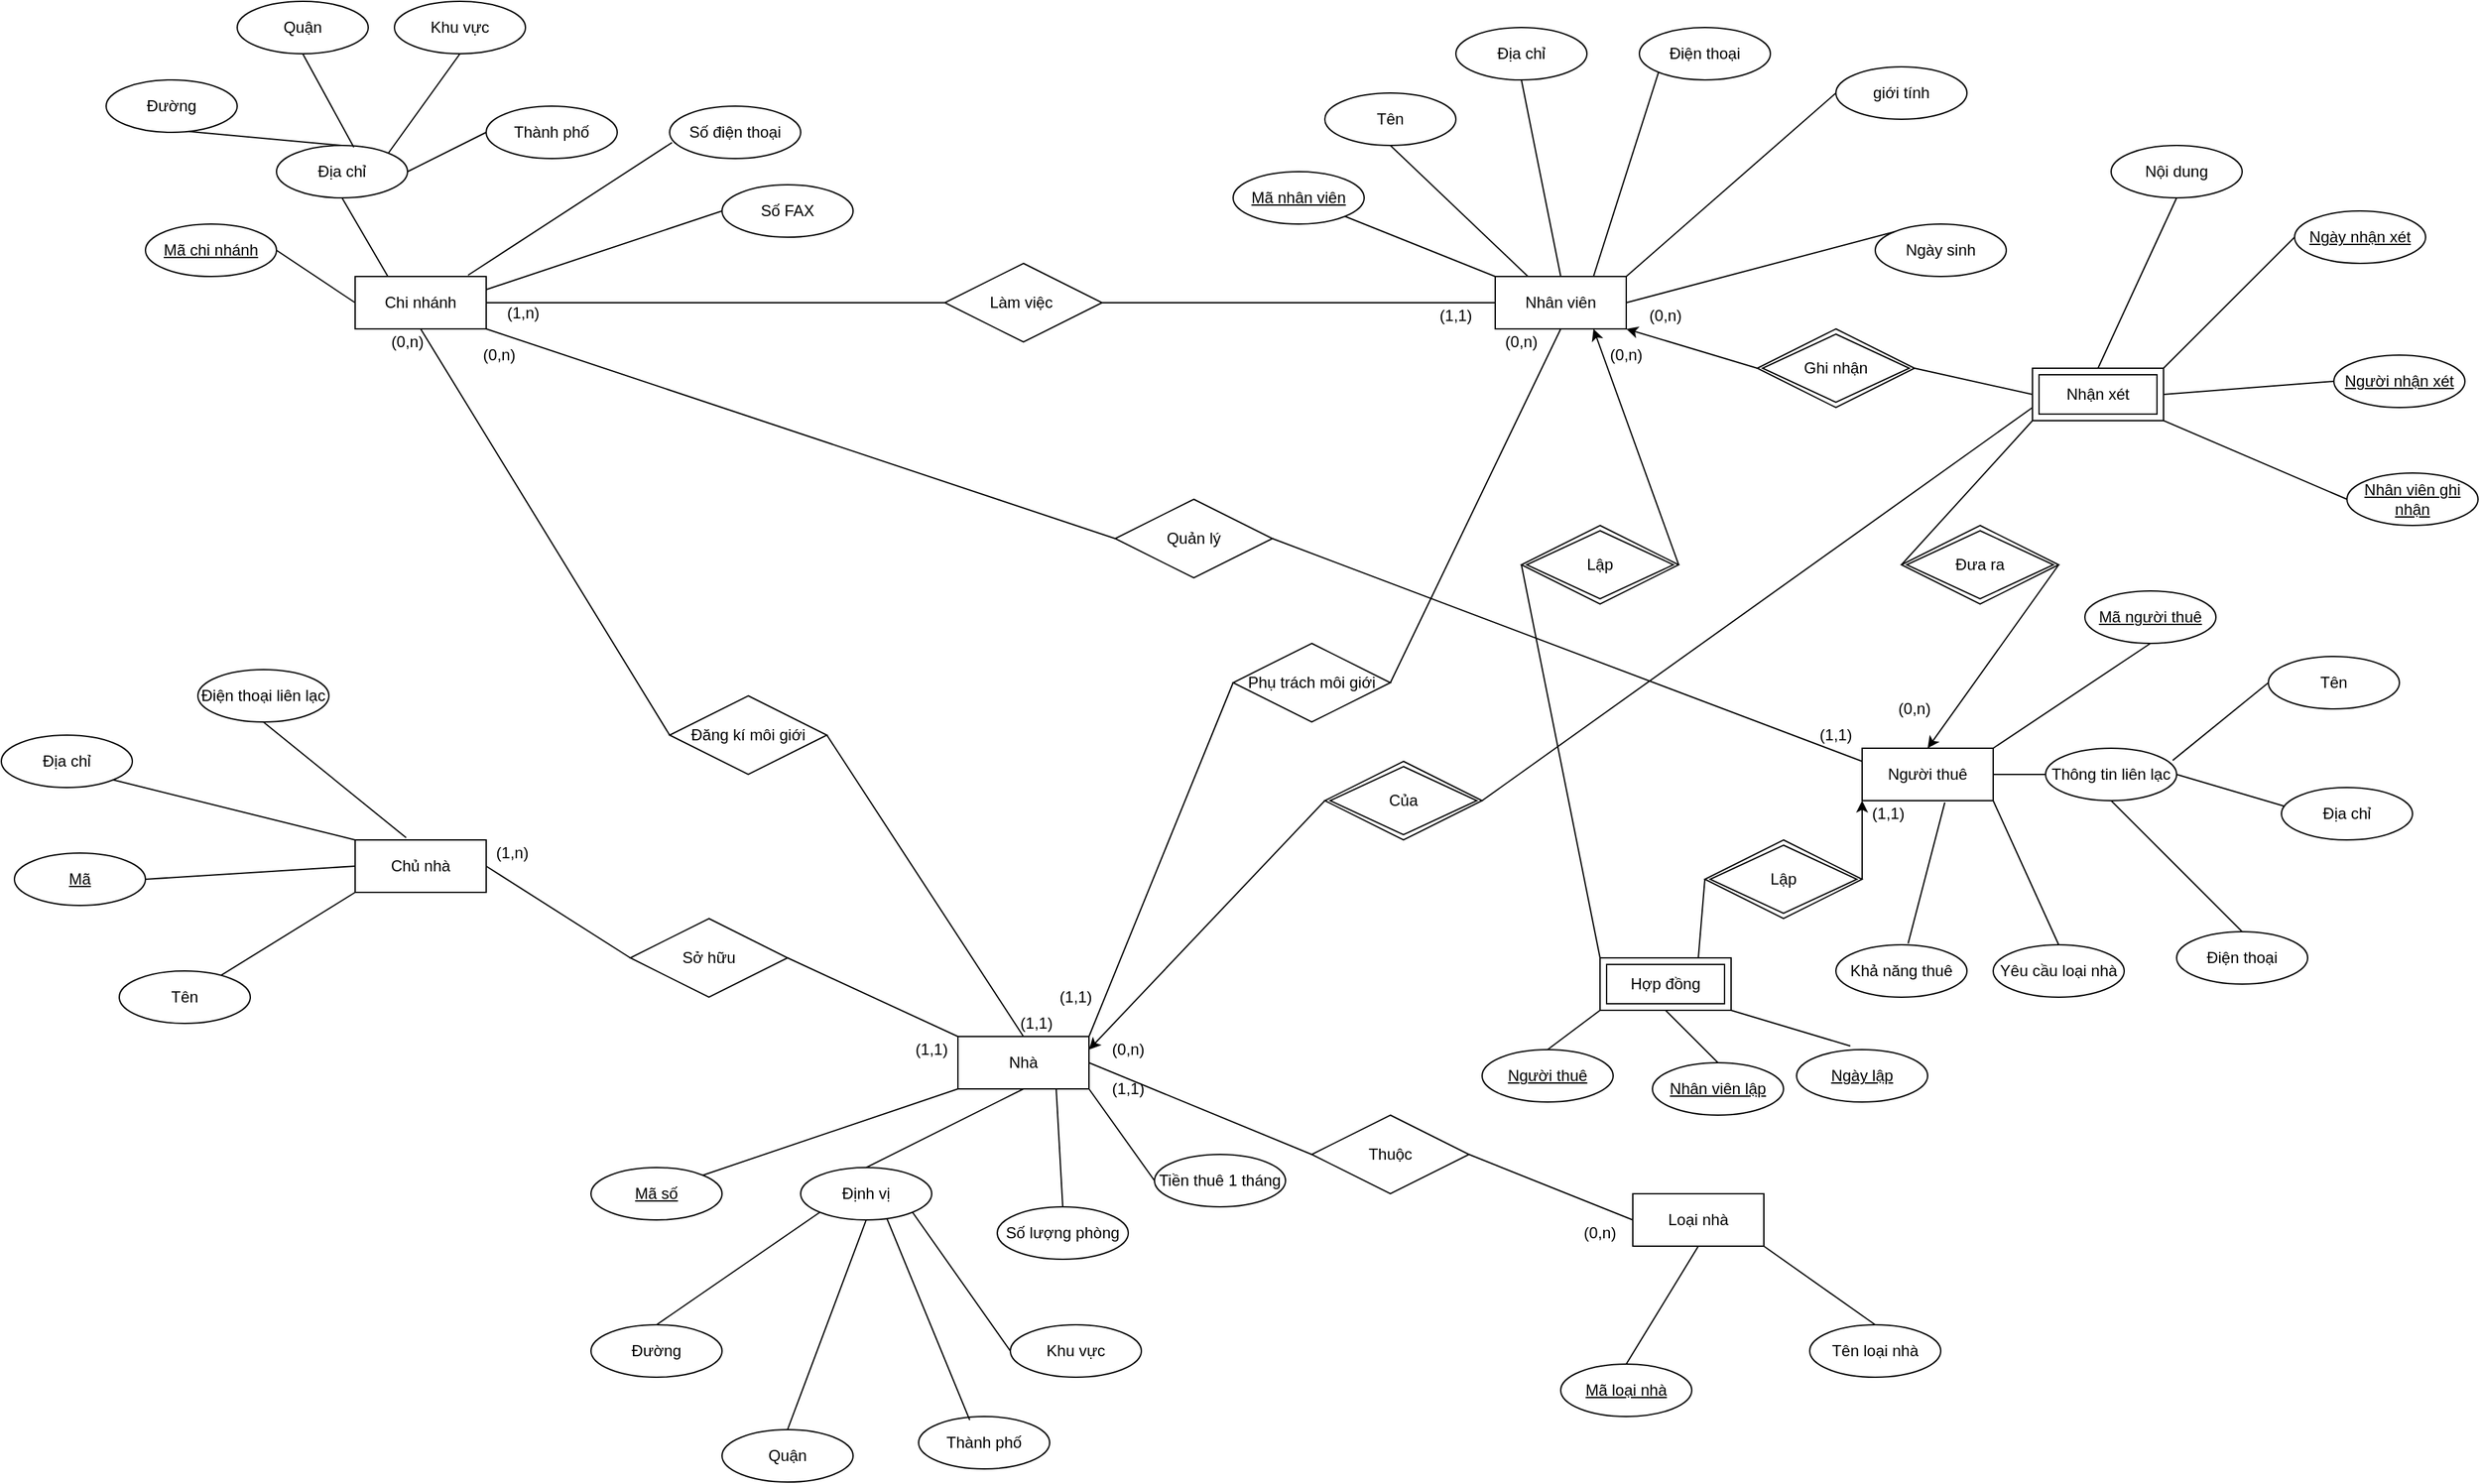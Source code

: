 <mxfile version="14.7.6" type="github">
  <diagram id="R2lEEEUBdFMjLlhIrx00" name="Page-1">
    <mxGraphModel dx="3190" dy="2650" grid="1" gridSize="10" guides="1" tooltips="1" connect="1" arrows="1" fold="1" page="1" pageScale="1" pageWidth="850" pageHeight="1100" math="0" shadow="0" extFonts="Permanent Marker^https://fonts.googleapis.com/css?family=Permanent+Marker">
      <root>
        <mxCell id="0" />
        <mxCell id="1" parent="0" />
        <mxCell id="3silgg_Em8J9k_6z73in-15" value="Chi nhánh" style="whiteSpace=wrap;html=1;align=center;" vertex="1" parent="1">
          <mxGeometry x="200" y="200" width="100" height="40" as="geometry" />
        </mxCell>
        <mxCell id="3silgg_Em8J9k_6z73in-16" value="&lt;u&gt;Mã chi nhánh&lt;/u&gt;" style="ellipse;whiteSpace=wrap;html=1;align=center;" vertex="1" parent="1">
          <mxGeometry x="40" y="160" width="100" height="40" as="geometry" />
        </mxCell>
        <mxCell id="3silgg_Em8J9k_6z73in-17" value="Địa chỉ" style="ellipse;whiteSpace=wrap;html=1;align=center;" vertex="1" parent="1">
          <mxGeometry x="140" y="100" width="100" height="40" as="geometry" />
        </mxCell>
        <mxCell id="3silgg_Em8J9k_6z73in-18" value="" style="endArrow=none;html=1;rounded=0;entryX=0.5;entryY=1;entryDx=0;entryDy=0;exitX=0.25;exitY=0;exitDx=0;exitDy=0;" edge="1" parent="1" source="3silgg_Em8J9k_6z73in-15" target="3silgg_Em8J9k_6z73in-17">
          <mxGeometry relative="1" as="geometry">
            <mxPoint x="340" y="370" as="sourcePoint" />
            <mxPoint x="500" y="370" as="targetPoint" />
          </mxGeometry>
        </mxCell>
        <mxCell id="3silgg_Em8J9k_6z73in-19" value="" style="endArrow=none;html=1;rounded=0;entryX=1;entryY=0.5;entryDx=0;entryDy=0;exitX=0;exitY=0.5;exitDx=0;exitDy=0;" edge="1" parent="1" source="3silgg_Em8J9k_6z73in-15" target="3silgg_Em8J9k_6z73in-16">
          <mxGeometry relative="1" as="geometry">
            <mxPoint x="335" y="250" as="sourcePoint" />
            <mxPoint x="370" y="200" as="targetPoint" />
          </mxGeometry>
        </mxCell>
        <mxCell id="3silgg_Em8J9k_6z73in-20" value="Đường" style="ellipse;whiteSpace=wrap;html=1;align=center;" vertex="1" parent="1">
          <mxGeometry x="10" y="50" width="100" height="40" as="geometry" />
        </mxCell>
        <mxCell id="3silgg_Em8J9k_6z73in-21" value="" style="endArrow=none;html=1;rounded=0;entryX=0.5;entryY=0;entryDx=0;entryDy=0;exitX=0.634;exitY=0.985;exitDx=0;exitDy=0;exitPerimeter=0;" edge="1" parent="1" source="3silgg_Em8J9k_6z73in-20" target="3silgg_Em8J9k_6z73in-17">
          <mxGeometry relative="1" as="geometry">
            <mxPoint x="73" y="79" as="sourcePoint" />
            <mxPoint x="500" y="30" as="targetPoint" />
          </mxGeometry>
        </mxCell>
        <mxCell id="3silgg_Em8J9k_6z73in-22" value="Quận" style="ellipse;whiteSpace=wrap;html=1;align=center;" vertex="1" parent="1">
          <mxGeometry x="110" y="-10" width="100" height="40" as="geometry" />
        </mxCell>
        <mxCell id="3silgg_Em8J9k_6z73in-23" value="" style="endArrow=none;html=1;rounded=0;entryX=0.59;entryY=0.035;entryDx=0;entryDy=0;entryPerimeter=0;exitX=0.5;exitY=1;exitDx=0;exitDy=0;" edge="1" parent="1" source="3silgg_Em8J9k_6z73in-22" target="3silgg_Em8J9k_6z73in-17">
          <mxGeometry relative="1" as="geometry">
            <mxPoint x="340" y="30" as="sourcePoint" />
            <mxPoint x="500" y="30" as="targetPoint" />
          </mxGeometry>
        </mxCell>
        <mxCell id="3silgg_Em8J9k_6z73in-24" value="Khu vực" style="ellipse;whiteSpace=wrap;html=1;align=center;" vertex="1" parent="1">
          <mxGeometry x="230" y="-10" width="100" height="40" as="geometry" />
        </mxCell>
        <mxCell id="3silgg_Em8J9k_6z73in-25" value="" style="endArrow=none;html=1;rounded=0;entryX=1;entryY=0;entryDx=0;entryDy=0;exitX=0.5;exitY=1;exitDx=0;exitDy=0;" edge="1" parent="1" source="3silgg_Em8J9k_6z73in-24" target="3silgg_Em8J9k_6z73in-17">
          <mxGeometry relative="1" as="geometry">
            <mxPoint x="320" y="30" as="sourcePoint" />
            <mxPoint x="309" y="111.4" as="targetPoint" />
          </mxGeometry>
        </mxCell>
        <mxCell id="3silgg_Em8J9k_6z73in-26" value="Thành phố" style="ellipse;whiteSpace=wrap;html=1;align=center;" vertex="1" parent="1">
          <mxGeometry x="300" y="70" width="100" height="40" as="geometry" />
        </mxCell>
        <mxCell id="3silgg_Em8J9k_6z73in-27" value="" style="endArrow=none;html=1;rounded=0;entryX=0;entryY=0.5;entryDx=0;entryDy=0;exitX=1;exitY=0.5;exitDx=0;exitDy=0;" edge="1" parent="1" source="3silgg_Em8J9k_6z73in-17" target="3silgg_Em8J9k_6z73in-26">
          <mxGeometry relative="1" as="geometry">
            <mxPoint x="340" y="30" as="sourcePoint" />
            <mxPoint x="500" y="30" as="targetPoint" />
          </mxGeometry>
        </mxCell>
        <mxCell id="3silgg_Em8J9k_6z73in-28" value="Số điện thoại" style="ellipse;whiteSpace=wrap;html=1;align=center;" vertex="1" parent="1">
          <mxGeometry x="440" y="70" width="100" height="40" as="geometry" />
        </mxCell>
        <mxCell id="3silgg_Em8J9k_6z73in-29" value="" style="endArrow=none;html=1;rounded=0;entryX=0.018;entryY=0.695;entryDx=0;entryDy=0;entryPerimeter=0;exitX=0.862;exitY=-0.025;exitDx=0;exitDy=0;exitPerimeter=0;" edge="1" parent="1" source="3silgg_Em8J9k_6z73in-15" target="3silgg_Em8J9k_6z73in-28">
          <mxGeometry relative="1" as="geometry">
            <mxPoint x="340" y="370" as="sourcePoint" />
            <mxPoint x="500" y="370" as="targetPoint" />
          </mxGeometry>
        </mxCell>
        <mxCell id="3silgg_Em8J9k_6z73in-30" value="Số FAX" style="ellipse;whiteSpace=wrap;html=1;align=center;" vertex="1" parent="1">
          <mxGeometry x="480" y="130" width="100" height="40" as="geometry" />
        </mxCell>
        <mxCell id="3silgg_Em8J9k_6z73in-32" value="" style="endArrow=none;html=1;rounded=0;entryX=1;entryY=0.25;entryDx=0;entryDy=0;exitX=0;exitY=0.5;exitDx=0;exitDy=0;" edge="1" parent="1" source="3silgg_Em8J9k_6z73in-30" target="3silgg_Em8J9k_6z73in-15">
          <mxGeometry relative="1" as="geometry">
            <mxPoint x="340" y="370" as="sourcePoint" />
            <mxPoint x="500" y="370" as="targetPoint" />
          </mxGeometry>
        </mxCell>
        <mxCell id="3silgg_Em8J9k_6z73in-33" value="Nhân viên" style="whiteSpace=wrap;html=1;align=center;" vertex="1" parent="1">
          <mxGeometry x="1070" y="200" width="100" height="40" as="geometry" />
        </mxCell>
        <mxCell id="3silgg_Em8J9k_6z73in-34" value="&lt;u&gt;Mã nhân viên&lt;/u&gt;" style="ellipse;whiteSpace=wrap;html=1;align=center;" vertex="1" parent="1">
          <mxGeometry x="870" y="120" width="100" height="40" as="geometry" />
        </mxCell>
        <mxCell id="3silgg_Em8J9k_6z73in-37" value="" style="endArrow=none;html=1;rounded=0;entryX=0;entryY=0;entryDx=0;entryDy=0;exitX=1;exitY=1;exitDx=0;exitDy=0;" edge="1" parent="1" source="3silgg_Em8J9k_6z73in-34" target="3silgg_Em8J9k_6z73in-33">
          <mxGeometry relative="1" as="geometry">
            <mxPoint x="640" y="280" as="sourcePoint" />
            <mxPoint x="800" y="280" as="targetPoint" />
          </mxGeometry>
        </mxCell>
        <mxCell id="3silgg_Em8J9k_6z73in-38" value="Tên" style="ellipse;whiteSpace=wrap;html=1;align=center;" vertex="1" parent="1">
          <mxGeometry x="940" y="60" width="100" height="40" as="geometry" />
        </mxCell>
        <mxCell id="3silgg_Em8J9k_6z73in-39" value="" style="endArrow=none;html=1;rounded=0;entryX=0.5;entryY=1;entryDx=0;entryDy=0;exitX=0.25;exitY=0;exitDx=0;exitDy=0;" edge="1" parent="1" source="3silgg_Em8J9k_6z73in-33" target="3silgg_Em8J9k_6z73in-38">
          <mxGeometry relative="1" as="geometry">
            <mxPoint x="640" y="280" as="sourcePoint" />
            <mxPoint x="800" y="280" as="targetPoint" />
          </mxGeometry>
        </mxCell>
        <mxCell id="3silgg_Em8J9k_6z73in-41" value="Địa chỉ" style="ellipse;whiteSpace=wrap;html=1;align=center;" vertex="1" parent="1">
          <mxGeometry x="1040" y="10" width="100" height="40" as="geometry" />
        </mxCell>
        <mxCell id="3silgg_Em8J9k_6z73in-42" value="Điện thoại" style="ellipse;whiteSpace=wrap;html=1;align=center;" vertex="1" parent="1">
          <mxGeometry x="1180" y="10" width="100" height="40" as="geometry" />
        </mxCell>
        <mxCell id="3silgg_Em8J9k_6z73in-43" value="giới tính" style="ellipse;whiteSpace=wrap;html=1;align=center;" vertex="1" parent="1">
          <mxGeometry x="1330" y="40" width="100" height="40" as="geometry" />
        </mxCell>
        <mxCell id="3silgg_Em8J9k_6z73in-44" value="Ngày sinh" style="ellipse;whiteSpace=wrap;html=1;align=center;" vertex="1" parent="1">
          <mxGeometry x="1360" y="160" width="100" height="40" as="geometry" />
        </mxCell>
        <mxCell id="3silgg_Em8J9k_6z73in-45" value="" style="endArrow=none;html=1;rounded=0;entryX=0.5;entryY=1;entryDx=0;entryDy=0;exitX=0.5;exitY=0;exitDx=0;exitDy=0;" edge="1" parent="1" source="3silgg_Em8J9k_6z73in-33" target="3silgg_Em8J9k_6z73in-41">
          <mxGeometry relative="1" as="geometry">
            <mxPoint x="680" y="240" as="sourcePoint" />
            <mxPoint x="840" y="240" as="targetPoint" />
          </mxGeometry>
        </mxCell>
        <mxCell id="3silgg_Em8J9k_6z73in-46" value="" style="endArrow=none;html=1;rounded=0;entryX=0;entryY=1;entryDx=0;entryDy=0;exitX=0.75;exitY=0;exitDx=0;exitDy=0;" edge="1" parent="1" source="3silgg_Em8J9k_6z73in-33" target="3silgg_Em8J9k_6z73in-42">
          <mxGeometry relative="1" as="geometry">
            <mxPoint x="680" y="240" as="sourcePoint" />
            <mxPoint x="840" y="240" as="targetPoint" />
          </mxGeometry>
        </mxCell>
        <mxCell id="3silgg_Em8J9k_6z73in-47" value="" style="endArrow=none;html=1;rounded=0;entryX=0;entryY=0.5;entryDx=0;entryDy=0;exitX=1;exitY=0;exitDx=0;exitDy=0;" edge="1" parent="1" source="3silgg_Em8J9k_6z73in-33" target="3silgg_Em8J9k_6z73in-43">
          <mxGeometry relative="1" as="geometry">
            <mxPoint x="680" y="240" as="sourcePoint" />
            <mxPoint x="840" y="240" as="targetPoint" />
          </mxGeometry>
        </mxCell>
        <mxCell id="3silgg_Em8J9k_6z73in-48" value="" style="endArrow=none;html=1;rounded=0;entryX=0;entryY=0;entryDx=0;entryDy=0;exitX=1;exitY=0.5;exitDx=0;exitDy=0;" edge="1" parent="1" source="3silgg_Em8J9k_6z73in-33" target="3silgg_Em8J9k_6z73in-44">
          <mxGeometry relative="1" as="geometry">
            <mxPoint x="1180" y="230" as="sourcePoint" />
            <mxPoint x="840" y="240" as="targetPoint" />
          </mxGeometry>
        </mxCell>
        <mxCell id="3silgg_Em8J9k_6z73in-51" value="Làm việc&amp;nbsp;" style="shape=rhombus;perimeter=rhombusPerimeter;whiteSpace=wrap;html=1;align=center;" vertex="1" parent="1">
          <mxGeometry x="650" y="190" width="120" height="60" as="geometry" />
        </mxCell>
        <mxCell id="3silgg_Em8J9k_6z73in-52" value="" style="endArrow=none;html=1;rounded=0;entryX=0;entryY=0.5;entryDx=0;entryDy=0;exitX=1;exitY=0.5;exitDx=0;exitDy=0;" edge="1" parent="1" source="3silgg_Em8J9k_6z73in-51" target="3silgg_Em8J9k_6z73in-33">
          <mxGeometry relative="1" as="geometry">
            <mxPoint x="570" y="320" as="sourcePoint" />
            <mxPoint x="730" y="320" as="targetPoint" />
          </mxGeometry>
        </mxCell>
        <mxCell id="3silgg_Em8J9k_6z73in-53" value="" style="endArrow=none;html=1;rounded=0;entryX=0;entryY=0.5;entryDx=0;entryDy=0;exitX=1;exitY=0.5;exitDx=0;exitDy=0;" edge="1" parent="1" source="3silgg_Em8J9k_6z73in-15" target="3silgg_Em8J9k_6z73in-51">
          <mxGeometry relative="1" as="geometry">
            <mxPoint x="570" y="320" as="sourcePoint" />
            <mxPoint x="730" y="320" as="targetPoint" />
          </mxGeometry>
        </mxCell>
        <mxCell id="3silgg_Em8J9k_6z73in-57" value="Chủ nhà" style="whiteSpace=wrap;html=1;align=center;" vertex="1" parent="1">
          <mxGeometry x="200" y="630" width="100" height="40" as="geometry" />
        </mxCell>
        <mxCell id="3silgg_Em8J9k_6z73in-58" value="&lt;u&gt;Mã&lt;/u&gt;" style="ellipse;whiteSpace=wrap;html=1;align=center;" vertex="1" parent="1">
          <mxGeometry x="-60" y="640" width="100" height="40" as="geometry" />
        </mxCell>
        <mxCell id="3silgg_Em8J9k_6z73in-59" value="" style="endArrow=none;html=1;rounded=0;entryX=0;entryY=0.5;entryDx=0;entryDy=0;exitX=1;exitY=0.5;exitDx=0;exitDy=0;" edge="1" parent="1" source="3silgg_Em8J9k_6z73in-58" target="3silgg_Em8J9k_6z73in-57">
          <mxGeometry relative="1" as="geometry">
            <mxPoint x="290" y="620" as="sourcePoint" />
            <mxPoint x="450" y="620" as="targetPoint" />
          </mxGeometry>
        </mxCell>
        <mxCell id="3silgg_Em8J9k_6z73in-60" value="Tên" style="ellipse;whiteSpace=wrap;html=1;align=center;" vertex="1" parent="1">
          <mxGeometry x="20" y="730" width="100" height="40" as="geometry" />
        </mxCell>
        <mxCell id="3silgg_Em8J9k_6z73in-61" value="" style="endArrow=none;html=1;rounded=0;entryX=0.777;entryY=0.084;entryDx=0;entryDy=0;entryPerimeter=0;exitX=0;exitY=1;exitDx=0;exitDy=0;" edge="1" parent="1" source="3silgg_Em8J9k_6z73in-57" target="3silgg_Em8J9k_6z73in-60">
          <mxGeometry relative="1" as="geometry">
            <mxPoint x="290" y="620" as="sourcePoint" />
            <mxPoint x="450" y="620" as="targetPoint" />
          </mxGeometry>
        </mxCell>
        <mxCell id="3silgg_Em8J9k_6z73in-62" value="Địa chỉ" style="ellipse;whiteSpace=wrap;html=1;align=center;" vertex="1" parent="1">
          <mxGeometry x="-70" y="550" width="100" height="40" as="geometry" />
        </mxCell>
        <mxCell id="3silgg_Em8J9k_6z73in-63" value="" style="endArrow=none;html=1;rounded=0;entryX=1;entryY=1;entryDx=0;entryDy=0;exitX=0;exitY=0;exitDx=0;exitDy=0;" edge="1" parent="1" source="3silgg_Em8J9k_6z73in-57" target="3silgg_Em8J9k_6z73in-62">
          <mxGeometry relative="1" as="geometry">
            <mxPoint x="290" y="620" as="sourcePoint" />
            <mxPoint x="450" y="620" as="targetPoint" />
          </mxGeometry>
        </mxCell>
        <mxCell id="3silgg_Em8J9k_6z73in-64" value="Điện thoại liên lạc" style="ellipse;whiteSpace=wrap;html=1;align=center;" vertex="1" parent="1">
          <mxGeometry x="80" y="500" width="100" height="40" as="geometry" />
        </mxCell>
        <mxCell id="3silgg_Em8J9k_6z73in-65" value="" style="endArrow=none;html=1;rounded=0;entryX=0.5;entryY=1;entryDx=0;entryDy=0;exitX=0.389;exitY=-0.043;exitDx=0;exitDy=0;exitPerimeter=0;" edge="1" parent="1" source="3silgg_Em8J9k_6z73in-57" target="3silgg_Em8J9k_6z73in-64">
          <mxGeometry relative="1" as="geometry">
            <mxPoint x="290" y="620" as="sourcePoint" />
            <mxPoint x="450" y="620" as="targetPoint" />
          </mxGeometry>
        </mxCell>
        <mxCell id="3silgg_Em8J9k_6z73in-66" value="Nhà" style="whiteSpace=wrap;html=1;align=center;" vertex="1" parent="1">
          <mxGeometry x="660" y="780" width="100" height="40" as="geometry" />
        </mxCell>
        <mxCell id="3silgg_Em8J9k_6z73in-67" value="&lt;u&gt;Mã số&lt;/u&gt;" style="ellipse;whiteSpace=wrap;html=1;align=center;" vertex="1" parent="1">
          <mxGeometry x="380" y="880" width="100" height="40" as="geometry" />
        </mxCell>
        <mxCell id="3silgg_Em8J9k_6z73in-68" value="" style="endArrow=none;html=1;rounded=0;entryX=0;entryY=1;entryDx=0;entryDy=0;exitX=1;exitY=0;exitDx=0;exitDy=0;" edge="1" parent="1" source="3silgg_Em8J9k_6z73in-67" target="3silgg_Em8J9k_6z73in-66">
          <mxGeometry relative="1" as="geometry">
            <mxPoint x="380" y="590" as="sourcePoint" />
            <mxPoint x="540" y="590" as="targetPoint" />
          </mxGeometry>
        </mxCell>
        <mxCell id="3silgg_Em8J9k_6z73in-69" value="Định vị" style="ellipse;whiteSpace=wrap;html=1;align=center;" vertex="1" parent="1">
          <mxGeometry x="540" y="880" width="100" height="40" as="geometry" />
        </mxCell>
        <mxCell id="3silgg_Em8J9k_6z73in-70" value="" style="endArrow=none;html=1;rounded=0;entryX=0.5;entryY=1;entryDx=0;entryDy=0;exitX=0.5;exitY=0;exitDx=0;exitDy=0;" edge="1" parent="1" source="3silgg_Em8J9k_6z73in-69" target="3silgg_Em8J9k_6z73in-66">
          <mxGeometry relative="1" as="geometry">
            <mxPoint x="380" y="590" as="sourcePoint" />
            <mxPoint x="540" y="590" as="targetPoint" />
          </mxGeometry>
        </mxCell>
        <mxCell id="3silgg_Em8J9k_6z73in-71" value="Đường" style="ellipse;whiteSpace=wrap;html=1;align=center;" vertex="1" parent="1">
          <mxGeometry x="380" y="1000" width="100" height="40" as="geometry" />
        </mxCell>
        <mxCell id="3silgg_Em8J9k_6z73in-72" value="" style="endArrow=none;html=1;rounded=0;entryX=0;entryY=1;entryDx=0;entryDy=0;exitX=0.5;exitY=0;exitDx=0;exitDy=0;" edge="1" parent="1" source="3silgg_Em8J9k_6z73in-71" target="3silgg_Em8J9k_6z73in-69">
          <mxGeometry relative="1" as="geometry">
            <mxPoint x="380" y="1150" as="sourcePoint" />
            <mxPoint x="540" y="1150" as="targetPoint" />
          </mxGeometry>
        </mxCell>
        <mxCell id="3silgg_Em8J9k_6z73in-74" value="Quận" style="ellipse;whiteSpace=wrap;html=1;align=center;" vertex="1" parent="1">
          <mxGeometry x="480" y="1080" width="100" height="40" as="geometry" />
        </mxCell>
        <mxCell id="3silgg_Em8J9k_6z73in-75" value="" style="endArrow=none;html=1;rounded=0;entryX=0.5;entryY=1;entryDx=0;entryDy=0;exitX=0.5;exitY=0;exitDx=0;exitDy=0;" edge="1" parent="1" source="3silgg_Em8J9k_6z73in-74" target="3silgg_Em8J9k_6z73in-69">
          <mxGeometry relative="1" as="geometry">
            <mxPoint x="380" y="1150" as="sourcePoint" />
            <mxPoint x="610" y="960" as="targetPoint" />
          </mxGeometry>
        </mxCell>
        <mxCell id="3silgg_Em8J9k_6z73in-76" value="Thành phố" style="ellipse;whiteSpace=wrap;html=1;align=center;" vertex="1" parent="1">
          <mxGeometry x="630" y="1070" width="100" height="40" as="geometry" />
        </mxCell>
        <mxCell id="3silgg_Em8J9k_6z73in-77" value="" style="endArrow=none;html=1;rounded=0;exitX=0.39;exitY=0.067;exitDx=0;exitDy=0;exitPerimeter=0;entryX=0.657;entryY=0.967;entryDx=0;entryDy=0;entryPerimeter=0;" edge="1" parent="1" source="3silgg_Em8J9k_6z73in-76" target="3silgg_Em8J9k_6z73in-69">
          <mxGeometry relative="1" as="geometry">
            <mxPoint x="380" y="1150" as="sourcePoint" />
            <mxPoint x="620" y="930" as="targetPoint" />
          </mxGeometry>
        </mxCell>
        <mxCell id="3silgg_Em8J9k_6z73in-78" value="Khu vực" style="ellipse;whiteSpace=wrap;html=1;align=center;" vertex="1" parent="1">
          <mxGeometry x="700" y="1000" width="100" height="40" as="geometry" />
        </mxCell>
        <mxCell id="3silgg_Em8J9k_6z73in-79" value="" style="endArrow=none;html=1;rounded=0;entryX=1;entryY=1;entryDx=0;entryDy=0;exitX=0;exitY=0.5;exitDx=0;exitDy=0;" edge="1" parent="1" source="3silgg_Em8J9k_6z73in-78" target="3silgg_Em8J9k_6z73in-69">
          <mxGeometry relative="1" as="geometry">
            <mxPoint x="380" y="1150" as="sourcePoint" />
            <mxPoint x="540" y="1150" as="targetPoint" />
          </mxGeometry>
        </mxCell>
        <mxCell id="3silgg_Em8J9k_6z73in-81" value="Số lượng phòng" style="ellipse;whiteSpace=wrap;html=1;align=center;" vertex="1" parent="1">
          <mxGeometry x="690" y="910" width="100" height="40" as="geometry" />
        </mxCell>
        <mxCell id="3silgg_Em8J9k_6z73in-82" value="" style="endArrow=none;html=1;rounded=0;entryX=0.5;entryY=0;entryDx=0;entryDy=0;exitX=0.75;exitY=1;exitDx=0;exitDy=0;" edge="1" parent="1" source="3silgg_Em8J9k_6z73in-66" target="3silgg_Em8J9k_6z73in-81">
          <mxGeometry relative="1" as="geometry">
            <mxPoint x="600" y="590" as="sourcePoint" />
            <mxPoint x="760" y="590" as="targetPoint" />
          </mxGeometry>
        </mxCell>
        <mxCell id="3silgg_Em8J9k_6z73in-84" value="Tiền thuê 1 tháng" style="ellipse;whiteSpace=wrap;html=1;align=center;" vertex="1" parent="1">
          <mxGeometry x="810" y="870" width="100" height="40" as="geometry" />
        </mxCell>
        <mxCell id="3silgg_Em8J9k_6z73in-85" value="" style="endArrow=none;html=1;rounded=0;entryX=0;entryY=0.5;entryDx=0;entryDy=0;exitX=1;exitY=1;exitDx=0;exitDy=0;" edge="1" parent="1" source="3silgg_Em8J9k_6z73in-66" target="3silgg_Em8J9k_6z73in-84">
          <mxGeometry relative="1" as="geometry">
            <mxPoint x="600" y="590" as="sourcePoint" />
            <mxPoint x="760" y="590" as="targetPoint" />
          </mxGeometry>
        </mxCell>
        <mxCell id="3silgg_Em8J9k_6z73in-86" value="Sở hữu" style="shape=rhombus;perimeter=rhombusPerimeter;whiteSpace=wrap;html=1;align=center;" vertex="1" parent="1">
          <mxGeometry x="410" y="690" width="120" height="60" as="geometry" />
        </mxCell>
        <mxCell id="3silgg_Em8J9k_6z73in-87" value="" style="endArrow=none;html=1;rounded=0;exitX=1;exitY=0.5;exitDx=0;exitDy=0;entryX=0;entryY=0.5;entryDx=0;entryDy=0;" edge="1" parent="1" source="3silgg_Em8J9k_6z73in-57" target="3silgg_Em8J9k_6z73in-86">
          <mxGeometry relative="1" as="geometry">
            <mxPoint x="600" y="590" as="sourcePoint" />
            <mxPoint x="760" y="590" as="targetPoint" />
          </mxGeometry>
        </mxCell>
        <mxCell id="3silgg_Em8J9k_6z73in-88" value="" style="endArrow=none;html=1;rounded=0;exitX=1;exitY=0.5;exitDx=0;exitDy=0;entryX=0;entryY=0;entryDx=0;entryDy=0;" edge="1" parent="1" source="3silgg_Em8J9k_6z73in-86" target="3silgg_Em8J9k_6z73in-66">
          <mxGeometry relative="1" as="geometry">
            <mxPoint x="600" y="590" as="sourcePoint" />
            <mxPoint x="760" y="590" as="targetPoint" />
          </mxGeometry>
        </mxCell>
        <mxCell id="3silgg_Em8J9k_6z73in-89" value="Phụ trách môi giới" style="shape=rhombus;perimeter=rhombusPerimeter;whiteSpace=wrap;html=1;align=center;" vertex="1" parent="1">
          <mxGeometry x="870" y="480" width="120" height="60" as="geometry" />
        </mxCell>
        <mxCell id="3silgg_Em8J9k_6z73in-90" value="" style="endArrow=none;html=1;rounded=0;entryX=0.5;entryY=1;entryDx=0;entryDy=0;exitX=1;exitY=0.5;exitDx=0;exitDy=0;" edge="1" parent="1" source="3silgg_Em8J9k_6z73in-89" target="3silgg_Em8J9k_6z73in-33">
          <mxGeometry relative="1" as="geometry">
            <mxPoint x="600" y="590" as="sourcePoint" />
            <mxPoint x="760" y="590" as="targetPoint" />
          </mxGeometry>
        </mxCell>
        <mxCell id="3silgg_Em8J9k_6z73in-91" value="" style="endArrow=none;html=1;rounded=0;entryX=0;entryY=0.5;entryDx=0;entryDy=0;exitX=1;exitY=0;exitDx=0;exitDy=0;" edge="1" parent="1" source="3silgg_Em8J9k_6z73in-66" target="3silgg_Em8J9k_6z73in-89">
          <mxGeometry relative="1" as="geometry">
            <mxPoint x="600" y="590" as="sourcePoint" />
            <mxPoint x="760" y="590" as="targetPoint" />
          </mxGeometry>
        </mxCell>
        <mxCell id="3silgg_Em8J9k_6z73in-92" value="Đăng kí môi giới" style="shape=rhombus;perimeter=rhombusPerimeter;whiteSpace=wrap;html=1;align=center;" vertex="1" parent="1">
          <mxGeometry x="440" y="520" width="120" height="60" as="geometry" />
        </mxCell>
        <mxCell id="3silgg_Em8J9k_6z73in-93" value="" style="endArrow=none;html=1;rounded=0;exitX=1;exitY=0.5;exitDx=0;exitDy=0;entryX=0.5;entryY=0;entryDx=0;entryDy=0;" edge="1" parent="1" source="3silgg_Em8J9k_6z73in-92" target="3silgg_Em8J9k_6z73in-66">
          <mxGeometry relative="1" as="geometry">
            <mxPoint x="600" y="590" as="sourcePoint" />
            <mxPoint x="760" y="590" as="targetPoint" />
          </mxGeometry>
        </mxCell>
        <mxCell id="3silgg_Em8J9k_6z73in-94" value="" style="endArrow=none;html=1;rounded=0;exitX=0.5;exitY=1;exitDx=0;exitDy=0;entryX=0;entryY=0.5;entryDx=0;entryDy=0;" edge="1" parent="1" source="3silgg_Em8J9k_6z73in-15" target="3silgg_Em8J9k_6z73in-92">
          <mxGeometry relative="1" as="geometry">
            <mxPoint x="600" y="590" as="sourcePoint" />
            <mxPoint x="760" y="590" as="targetPoint" />
          </mxGeometry>
        </mxCell>
        <mxCell id="3silgg_Em8J9k_6z73in-95" value="Loại nhà" style="whiteSpace=wrap;html=1;align=center;" vertex="1" parent="1">
          <mxGeometry x="1175" y="900" width="100" height="40" as="geometry" />
        </mxCell>
        <mxCell id="3silgg_Em8J9k_6z73in-96" value="&lt;u&gt;Mã loại nhà&lt;/u&gt;" style="ellipse;whiteSpace=wrap;html=1;align=center;" vertex="1" parent="1">
          <mxGeometry x="1120" y="1030" width="100" height="40" as="geometry" />
        </mxCell>
        <mxCell id="3silgg_Em8J9k_6z73in-97" value="" style="endArrow=none;html=1;rounded=0;entryX=0.5;entryY=1;entryDx=0;entryDy=0;exitX=0.5;exitY=0;exitDx=0;exitDy=0;" edge="1" parent="1" source="3silgg_Em8J9k_6z73in-96" target="3silgg_Em8J9k_6z73in-95">
          <mxGeometry relative="1" as="geometry">
            <mxPoint x="600" y="590" as="sourcePoint" />
            <mxPoint x="760" y="590" as="targetPoint" />
          </mxGeometry>
        </mxCell>
        <mxCell id="3silgg_Em8J9k_6z73in-98" value="Tên loại nhà" style="ellipse;whiteSpace=wrap;html=1;align=center;" vertex="1" parent="1">
          <mxGeometry x="1310" y="1000" width="100" height="40" as="geometry" />
        </mxCell>
        <mxCell id="3silgg_Em8J9k_6z73in-99" value="" style="endArrow=none;html=1;rounded=0;entryX=1;entryY=1;entryDx=0;entryDy=0;exitX=0.5;exitY=0;exitDx=0;exitDy=0;" edge="1" parent="1" source="3silgg_Em8J9k_6z73in-98" target="3silgg_Em8J9k_6z73in-95">
          <mxGeometry relative="1" as="geometry">
            <mxPoint x="600" y="590" as="sourcePoint" />
            <mxPoint x="760" y="590" as="targetPoint" />
          </mxGeometry>
        </mxCell>
        <mxCell id="3silgg_Em8J9k_6z73in-101" value="Thuộc" style="shape=rhombus;perimeter=rhombusPerimeter;whiteSpace=wrap;html=1;align=center;" vertex="1" parent="1">
          <mxGeometry x="930" y="840" width="120" height="60" as="geometry" />
        </mxCell>
        <mxCell id="3silgg_Em8J9k_6z73in-102" value="" style="endArrow=none;html=1;rounded=0;entryX=0;entryY=0.5;entryDx=0;entryDy=0;exitX=1;exitY=0.5;exitDx=0;exitDy=0;" edge="1" parent="1" source="3silgg_Em8J9k_6z73in-66" target="3silgg_Em8J9k_6z73in-101">
          <mxGeometry relative="1" as="geometry">
            <mxPoint x="600" y="590" as="sourcePoint" />
            <mxPoint x="760" y="590" as="targetPoint" />
          </mxGeometry>
        </mxCell>
        <mxCell id="3silgg_Em8J9k_6z73in-103" value="" style="endArrow=none;html=1;rounded=0;entryX=0;entryY=0.5;entryDx=0;entryDy=0;exitX=1;exitY=0.5;exitDx=0;exitDy=0;" edge="1" parent="1" source="3silgg_Em8J9k_6z73in-101" target="3silgg_Em8J9k_6z73in-95">
          <mxGeometry relative="1" as="geometry">
            <mxPoint x="600" y="590" as="sourcePoint" />
            <mxPoint x="760" y="590" as="targetPoint" />
          </mxGeometry>
        </mxCell>
        <mxCell id="3silgg_Em8J9k_6z73in-106" value="Mã người thuê" style="ellipse;whiteSpace=wrap;html=1;align=center;fontStyle=4;" vertex="1" parent="1">
          <mxGeometry x="1520" y="440" width="100" height="40" as="geometry" />
        </mxCell>
        <mxCell id="3silgg_Em8J9k_6z73in-108" value="Thông tin liên lạc" style="ellipse;whiteSpace=wrap;html=1;align=center;" vertex="1" parent="1">
          <mxGeometry x="1490" y="560" width="100" height="40" as="geometry" />
        </mxCell>
        <mxCell id="3silgg_Em8J9k_6z73in-109" value="Tên" style="ellipse;whiteSpace=wrap;html=1;align=center;" vertex="1" parent="1">
          <mxGeometry x="1660" y="490" width="100" height="40" as="geometry" />
        </mxCell>
        <mxCell id="3silgg_Em8J9k_6z73in-110" value="" style="endArrow=none;html=1;rounded=0;entryX=0;entryY=0.5;entryDx=0;entryDy=0;exitX=0.97;exitY=0.233;exitDx=0;exitDy=0;exitPerimeter=0;" edge="1" parent="1" source="3silgg_Em8J9k_6z73in-108" target="3silgg_Em8J9k_6z73in-109">
          <mxGeometry relative="1" as="geometry">
            <mxPoint x="1150" y="590" as="sourcePoint" />
            <mxPoint x="1310" y="590" as="targetPoint" />
          </mxGeometry>
        </mxCell>
        <mxCell id="3silgg_Em8J9k_6z73in-111" value="Địa chỉ" style="ellipse;whiteSpace=wrap;html=1;align=center;" vertex="1" parent="1">
          <mxGeometry x="1670" y="590" width="100" height="40" as="geometry" />
        </mxCell>
        <mxCell id="3silgg_Em8J9k_6z73in-112" value="" style="endArrow=none;html=1;rounded=0;entryX=0.018;entryY=0.354;entryDx=0;entryDy=0;entryPerimeter=0;exitX=1;exitY=0.5;exitDx=0;exitDy=0;" edge="1" parent="1" source="3silgg_Em8J9k_6z73in-108" target="3silgg_Em8J9k_6z73in-111">
          <mxGeometry relative="1" as="geometry">
            <mxPoint x="1300" y="580" as="sourcePoint" />
            <mxPoint x="1460" y="580" as="targetPoint" />
          </mxGeometry>
        </mxCell>
        <mxCell id="3silgg_Em8J9k_6z73in-113" value="Điện thoại" style="ellipse;whiteSpace=wrap;html=1;align=center;" vertex="1" parent="1">
          <mxGeometry x="1590" y="700" width="100" height="40" as="geometry" />
        </mxCell>
        <mxCell id="3silgg_Em8J9k_6z73in-114" value="" style="endArrow=none;html=1;rounded=0;entryX=0.5;entryY=0;entryDx=0;entryDy=0;exitX=0.5;exitY=1;exitDx=0;exitDy=0;" edge="1" parent="1" source="3silgg_Em8J9k_6z73in-108" target="3silgg_Em8J9k_6z73in-113">
          <mxGeometry relative="1" as="geometry">
            <mxPoint x="1300" y="580" as="sourcePoint" />
            <mxPoint x="1460" y="580" as="targetPoint" />
          </mxGeometry>
        </mxCell>
        <mxCell id="3silgg_Em8J9k_6z73in-115" value="Người thuê" style="whiteSpace=wrap;html=1;align=center;" vertex="1" parent="1">
          <mxGeometry x="1350" y="560" width="100" height="40" as="geometry" />
        </mxCell>
        <mxCell id="3silgg_Em8J9k_6z73in-116" value="" style="endArrow=none;html=1;rounded=0;entryX=0.5;entryY=1;entryDx=0;entryDy=0;exitX=1;exitY=0;exitDx=0;exitDy=0;" edge="1" parent="1" source="3silgg_Em8J9k_6z73in-115" target="3silgg_Em8J9k_6z73in-106">
          <mxGeometry relative="1" as="geometry">
            <mxPoint x="1300" y="580" as="sourcePoint" />
            <mxPoint x="1460" y="580" as="targetPoint" />
          </mxGeometry>
        </mxCell>
        <mxCell id="3silgg_Em8J9k_6z73in-117" value="" style="endArrow=none;html=1;rounded=0;entryX=0;entryY=0.5;entryDx=0;entryDy=0;exitX=1;exitY=0.5;exitDx=0;exitDy=0;" edge="1" parent="1" source="3silgg_Em8J9k_6z73in-115" target="3silgg_Em8J9k_6z73in-108">
          <mxGeometry relative="1" as="geometry">
            <mxPoint x="1450" y="580" as="sourcePoint" />
            <mxPoint x="1460" y="580" as="targetPoint" />
          </mxGeometry>
        </mxCell>
        <mxCell id="3silgg_Em8J9k_6z73in-118" value="Yêu cầu loại nhà" style="ellipse;whiteSpace=wrap;html=1;align=center;" vertex="1" parent="1">
          <mxGeometry x="1450" y="710" width="100" height="40" as="geometry" />
        </mxCell>
        <mxCell id="3silgg_Em8J9k_6z73in-119" value="" style="endArrow=none;html=1;rounded=0;entryX=0.5;entryY=0;entryDx=0;entryDy=0;exitX=1;exitY=1;exitDx=0;exitDy=0;" edge="1" parent="1" source="3silgg_Em8J9k_6z73in-115" target="3silgg_Em8J9k_6z73in-118">
          <mxGeometry relative="1" as="geometry">
            <mxPoint x="1300" y="580" as="sourcePoint" />
            <mxPoint x="1460" y="580" as="targetPoint" />
          </mxGeometry>
        </mxCell>
        <mxCell id="3silgg_Em8J9k_6z73in-120" value="Khả năng thuê" style="ellipse;whiteSpace=wrap;html=1;align=center;" vertex="1" parent="1">
          <mxGeometry x="1330" y="710" width="100" height="40" as="geometry" />
        </mxCell>
        <mxCell id="3silgg_Em8J9k_6z73in-121" value="" style="endArrow=none;html=1;rounded=0;entryX=0.631;entryY=1.034;entryDx=0;entryDy=0;entryPerimeter=0;exitX=0.551;exitY=-0.024;exitDx=0;exitDy=0;exitPerimeter=0;" edge="1" parent="1" source="3silgg_Em8J9k_6z73in-120" target="3silgg_Em8J9k_6z73in-115">
          <mxGeometry relative="1" as="geometry">
            <mxPoint x="1260" y="650" as="sourcePoint" />
            <mxPoint x="1420" y="650" as="targetPoint" />
          </mxGeometry>
        </mxCell>
        <mxCell id="3silgg_Em8J9k_6z73in-123" value="Quản lý" style="shape=rhombus;perimeter=rhombusPerimeter;whiteSpace=wrap;html=1;align=center;" vertex="1" parent="1">
          <mxGeometry x="780" y="370" width="120" height="60" as="geometry" />
        </mxCell>
        <mxCell id="3silgg_Em8J9k_6z73in-124" value="" style="endArrow=none;html=1;rounded=0;entryX=1;entryY=1;entryDx=0;entryDy=0;exitX=0;exitY=0.5;exitDx=0;exitDy=0;" edge="1" parent="1" source="3silgg_Em8J9k_6z73in-123" target="3silgg_Em8J9k_6z73in-15">
          <mxGeometry relative="1" as="geometry">
            <mxPoint x="690" y="590" as="sourcePoint" />
            <mxPoint x="850" y="590" as="targetPoint" />
          </mxGeometry>
        </mxCell>
        <mxCell id="3silgg_Em8J9k_6z73in-125" value="" style="endArrow=none;html=1;rounded=0;entryX=0;entryY=0.25;entryDx=0;entryDy=0;exitX=1;exitY=0.5;exitDx=0;exitDy=0;" edge="1" parent="1" source="3silgg_Em8J9k_6z73in-123" target="3silgg_Em8J9k_6z73in-115">
          <mxGeometry relative="1" as="geometry">
            <mxPoint x="690" y="590" as="sourcePoint" />
            <mxPoint x="850" y="590" as="targetPoint" />
          </mxGeometry>
        </mxCell>
        <mxCell id="3silgg_Em8J9k_6z73in-128" value="&lt;u&gt;Ngày nhận xét&lt;/u&gt;" style="ellipse;whiteSpace=wrap;html=1;align=center;" vertex="1" parent="1">
          <mxGeometry x="1680" y="150" width="100" height="40" as="geometry" />
        </mxCell>
        <mxCell id="3silgg_Em8J9k_6z73in-129" value="Nội dung" style="ellipse;whiteSpace=wrap;html=1;align=center;" vertex="1" parent="1">
          <mxGeometry x="1540" y="100" width="100" height="40" as="geometry" />
        </mxCell>
        <mxCell id="3silgg_Em8J9k_6z73in-130" value="&lt;u&gt;Người nhận xét&lt;/u&gt;" style="ellipse;whiteSpace=wrap;html=1;align=center;" vertex="1" parent="1">
          <mxGeometry x="1710" y="260" width="100" height="40" as="geometry" />
        </mxCell>
        <mxCell id="3silgg_Em8J9k_6z73in-131" value="Nhân viên ghi nhận" style="ellipse;whiteSpace=wrap;html=1;align=center;fontStyle=4;" vertex="1" parent="1">
          <mxGeometry x="1720" y="350" width="100" height="40" as="geometry" />
        </mxCell>
        <mxCell id="3silgg_Em8J9k_6z73in-132" value="" style="endArrow=none;html=1;rounded=0;entryX=0.5;entryY=1;entryDx=0;entryDy=0;exitX=0.5;exitY=0;exitDx=0;exitDy=0;" edge="1" parent="1" source="3silgg_Em8J9k_6z73in-145" target="3silgg_Em8J9k_6z73in-129">
          <mxGeometry relative="1" as="geometry">
            <mxPoint x="1530" y="270" as="sourcePoint" />
            <mxPoint x="1340" y="540" as="targetPoint" />
          </mxGeometry>
        </mxCell>
        <mxCell id="3silgg_Em8J9k_6z73in-133" value="" style="endArrow=none;html=1;rounded=0;entryX=0;entryY=0.5;entryDx=0;entryDy=0;exitX=1;exitY=0;exitDx=0;exitDy=0;exitPerimeter=0;" edge="1" parent="1" source="3silgg_Em8J9k_6z73in-145" target="3silgg_Em8J9k_6z73in-128">
          <mxGeometry relative="1" as="geometry">
            <mxPoint x="1580" y="270" as="sourcePoint" />
            <mxPoint x="1340" y="540" as="targetPoint" />
          </mxGeometry>
        </mxCell>
        <mxCell id="3silgg_Em8J9k_6z73in-134" value="" style="endArrow=none;html=1;rounded=0;entryX=0;entryY=0.5;entryDx=0;entryDy=0;exitX=1;exitY=0.5;exitDx=0;exitDy=0;" edge="1" parent="1" source="3silgg_Em8J9k_6z73in-145" target="3silgg_Em8J9k_6z73in-130">
          <mxGeometry relative="1" as="geometry">
            <mxPoint x="1580" y="290" as="sourcePoint" />
            <mxPoint x="1340" y="540" as="targetPoint" />
          </mxGeometry>
        </mxCell>
        <mxCell id="3silgg_Em8J9k_6z73in-135" value="" style="endArrow=none;html=1;rounded=0;entryX=0;entryY=0.5;entryDx=0;entryDy=0;exitX=1;exitY=1;exitDx=0;exitDy=0;" edge="1" parent="1" source="3silgg_Em8J9k_6z73in-145" target="3silgg_Em8J9k_6z73in-131">
          <mxGeometry relative="1" as="geometry">
            <mxPoint x="1580" y="310" as="sourcePoint" />
            <mxPoint x="1340" y="540" as="targetPoint" />
          </mxGeometry>
        </mxCell>
        <mxCell id="3silgg_Em8J9k_6z73in-138" value="" style="endArrow=none;html=1;rounded=0;entryX=0;entryY=0.5;entryDx=0;entryDy=0;exitX=1;exitY=0.5;exitDx=0;exitDy=0;" edge="1" parent="1" source="3silgg_Em8J9k_6z73in-147" target="3silgg_Em8J9k_6z73in-145">
          <mxGeometry relative="1" as="geometry">
            <mxPoint x="1390" y="260.0" as="sourcePoint" />
            <mxPoint x="1480" y="290" as="targetPoint" />
          </mxGeometry>
        </mxCell>
        <mxCell id="3silgg_Em8J9k_6z73in-140" value="" style="endArrow=none;html=1;rounded=0;entryX=0;entryY=1;entryDx=0;entryDy=0;exitX=0;exitY=0.5;exitDx=0;exitDy=0;" edge="1" parent="1" source="3silgg_Em8J9k_6z73in-146" target="3silgg_Em8J9k_6z73in-145">
          <mxGeometry relative="1" as="geometry">
            <mxPoint x="1380" y="420" as="sourcePoint" />
            <mxPoint x="1480" y="310" as="targetPoint" />
          </mxGeometry>
        </mxCell>
        <mxCell id="3silgg_Em8J9k_6z73in-144" value="" style="endArrow=none;html=1;rounded=0;entryX=0;entryY=0.75;entryDx=0;entryDy=0;exitX=1;exitY=0.5;exitDx=0;exitDy=0;" edge="1" parent="1" source="3silgg_Em8J9k_6z73in-163" target="3silgg_Em8J9k_6z73in-145">
          <mxGeometry relative="1" as="geometry">
            <mxPoint x="1190" y="540" as="sourcePoint" />
            <mxPoint x="1480" y="300" as="targetPoint" />
          </mxGeometry>
        </mxCell>
        <mxCell id="3silgg_Em8J9k_6z73in-145" value="Nhận xét" style="shape=ext;margin=3;double=1;whiteSpace=wrap;html=1;align=center;" vertex="1" parent="1">
          <mxGeometry x="1480" y="270" width="100" height="40" as="geometry" />
        </mxCell>
        <mxCell id="3silgg_Em8J9k_6z73in-146" value="Đưa ra" style="shape=rhombus;double=1;perimeter=rhombusPerimeter;whiteSpace=wrap;html=1;align=center;" vertex="1" parent="1">
          <mxGeometry x="1380" y="390" width="120" height="60" as="geometry" />
        </mxCell>
        <mxCell id="3silgg_Em8J9k_6z73in-147" value="Ghi nhận" style="shape=rhombus;double=1;perimeter=rhombusPerimeter;whiteSpace=wrap;html=1;align=center;" vertex="1" parent="1">
          <mxGeometry x="1270" y="240" width="120" height="60" as="geometry" />
        </mxCell>
        <mxCell id="3silgg_Em8J9k_6z73in-161" value="" style="endArrow=classic;html=1;entryX=1;entryY=1;entryDx=0;entryDy=0;exitX=0;exitY=0.5;exitDx=0;exitDy=0;" edge="1" parent="1" source="3silgg_Em8J9k_6z73in-147" target="3silgg_Em8J9k_6z73in-33">
          <mxGeometry width="50" height="50" relative="1" as="geometry">
            <mxPoint x="1280" y="440" as="sourcePoint" />
            <mxPoint x="1330" y="390" as="targetPoint" />
          </mxGeometry>
        </mxCell>
        <mxCell id="3silgg_Em8J9k_6z73in-162" value="" style="endArrow=classic;html=1;entryX=0.5;entryY=0;entryDx=0;entryDy=0;exitX=1;exitY=0.5;exitDx=0;exitDy=0;" edge="1" parent="1" source="3silgg_Em8J9k_6z73in-146" target="3silgg_Em8J9k_6z73in-115">
          <mxGeometry width="50" height="50" relative="1" as="geometry">
            <mxPoint x="1280" y="440" as="sourcePoint" />
            <mxPoint x="1330" y="390" as="targetPoint" />
          </mxGeometry>
        </mxCell>
        <mxCell id="3silgg_Em8J9k_6z73in-163" value="Của" style="shape=rhombus;double=1;perimeter=rhombusPerimeter;whiteSpace=wrap;html=1;align=center;" vertex="1" parent="1">
          <mxGeometry x="940" y="570" width="120" height="60" as="geometry" />
        </mxCell>
        <mxCell id="3silgg_Em8J9k_6z73in-164" value="" style="endArrow=classic;html=1;entryX=1;entryY=0.25;entryDx=0;entryDy=0;exitX=0;exitY=0.5;exitDx=0;exitDy=0;" edge="1" parent="1" source="3silgg_Em8J9k_6z73in-163" target="3silgg_Em8J9k_6z73in-66">
          <mxGeometry width="50" height="50" relative="1" as="geometry">
            <mxPoint x="1210" y="780" as="sourcePoint" />
            <mxPoint x="1260" y="730" as="targetPoint" />
          </mxGeometry>
        </mxCell>
        <mxCell id="3silgg_Em8J9k_6z73in-165" value="Hợp đồng" style="shape=ext;margin=3;double=1;whiteSpace=wrap;html=1;align=center;" vertex="1" parent="1">
          <mxGeometry x="1150" y="720" width="100" height="40" as="geometry" />
        </mxCell>
        <mxCell id="3silgg_Em8J9k_6z73in-166" value="&lt;u&gt;Ngày lập&lt;/u&gt;" style="ellipse;whiteSpace=wrap;html=1;align=center;" vertex="1" parent="1">
          <mxGeometry x="1300" y="790" width="100" height="40" as="geometry" />
        </mxCell>
        <mxCell id="3silgg_Em8J9k_6z73in-168" value="&lt;u&gt;Người thuê&lt;/u&gt;" style="ellipse;whiteSpace=wrap;html=1;align=center;" vertex="1" parent="1">
          <mxGeometry x="1060" y="790" width="100" height="40" as="geometry" />
        </mxCell>
        <mxCell id="3silgg_Em8J9k_6z73in-169" value="&lt;u&gt;Nhân viên lập&lt;/u&gt;" style="ellipse;whiteSpace=wrap;html=1;align=center;" vertex="1" parent="1">
          <mxGeometry x="1190" y="800" width="100" height="40" as="geometry" />
        </mxCell>
        <mxCell id="3silgg_Em8J9k_6z73in-170" value="" style="endArrow=none;html=1;rounded=0;entryX=0;entryY=1;entryDx=0;entryDy=0;exitX=0.5;exitY=0;exitDx=0;exitDy=0;" edge="1" parent="1" source="3silgg_Em8J9k_6z73in-168" target="3silgg_Em8J9k_6z73in-165">
          <mxGeometry relative="1" as="geometry">
            <mxPoint x="1000" y="490" as="sourcePoint" />
            <mxPoint x="1160" y="490" as="targetPoint" />
          </mxGeometry>
        </mxCell>
        <mxCell id="3silgg_Em8J9k_6z73in-171" value="" style="endArrow=none;html=1;rounded=0;entryX=0.5;entryY=0;entryDx=0;entryDy=0;exitX=0.5;exitY=1;exitDx=0;exitDy=0;" edge="1" parent="1" source="3silgg_Em8J9k_6z73in-165" target="3silgg_Em8J9k_6z73in-169">
          <mxGeometry relative="1" as="geometry">
            <mxPoint x="1000" y="490" as="sourcePoint" />
            <mxPoint x="1160" y="490" as="targetPoint" />
          </mxGeometry>
        </mxCell>
        <mxCell id="3silgg_Em8J9k_6z73in-172" value="" style="endArrow=none;html=1;rounded=0;entryX=0.41;entryY=-0.069;entryDx=0;entryDy=0;entryPerimeter=0;exitX=1;exitY=1;exitDx=0;exitDy=0;" edge="1" parent="1" source="3silgg_Em8J9k_6z73in-165" target="3silgg_Em8J9k_6z73in-166">
          <mxGeometry relative="1" as="geometry">
            <mxPoint x="1000" y="490" as="sourcePoint" />
            <mxPoint x="1160" y="490" as="targetPoint" />
          </mxGeometry>
        </mxCell>
        <mxCell id="3silgg_Em8J9k_6z73in-173" value="Lập" style="shape=rhombus;double=1;perimeter=rhombusPerimeter;whiteSpace=wrap;html=1;align=center;" vertex="1" parent="1">
          <mxGeometry x="1230" y="630" width="120" height="60" as="geometry" />
        </mxCell>
        <mxCell id="3silgg_Em8J9k_6z73in-178" value="Lập" style="shape=rhombus;double=1;perimeter=rhombusPerimeter;whiteSpace=wrap;html=1;align=center;" vertex="1" parent="1">
          <mxGeometry x="1090" y="390" width="120" height="60" as="geometry" />
        </mxCell>
        <mxCell id="3silgg_Em8J9k_6z73in-179" value="" style="endArrow=none;html=1;rounded=0;entryX=0;entryY=0;entryDx=0;entryDy=0;exitX=0;exitY=0.5;exitDx=0;exitDy=0;" edge="1" parent="1" source="3silgg_Em8J9k_6z73in-178" target="3silgg_Em8J9k_6z73in-165">
          <mxGeometry relative="1" as="geometry">
            <mxPoint x="1000" y="490" as="sourcePoint" />
            <mxPoint x="1160" y="490" as="targetPoint" />
          </mxGeometry>
        </mxCell>
        <mxCell id="3silgg_Em8J9k_6z73in-180" value="" style="endArrow=classic;html=1;entryX=0.75;entryY=1;entryDx=0;entryDy=0;exitX=1;exitY=0.5;exitDx=0;exitDy=0;" edge="1" parent="1" source="3silgg_Em8J9k_6z73in-178" target="3silgg_Em8J9k_6z73in-33">
          <mxGeometry width="50" height="50" relative="1" as="geometry">
            <mxPoint x="1050" y="520" as="sourcePoint" />
            <mxPoint x="1100" y="470" as="targetPoint" />
          </mxGeometry>
        </mxCell>
        <mxCell id="3silgg_Em8J9k_6z73in-182" value="(1,n)" style="text;strokeColor=none;fillColor=none;align=left;verticalAlign=top;spacingLeft=4;spacingRight=4;overflow=hidden;rotatable=0;points=[[0,0.5],[1,0.5]];portConstraint=eastwest;" vertex="1" parent="1">
          <mxGeometry x="310" y="214" width="60" height="26" as="geometry" />
        </mxCell>
        <mxCell id="3silgg_Em8J9k_6z73in-183" value="(1,1)" style="text;html=1;strokeColor=none;fillColor=none;align=center;verticalAlign=middle;whiteSpace=wrap;rounded=0;" vertex="1" parent="1">
          <mxGeometry x="1020" y="220" width="40" height="20" as="geometry" />
        </mxCell>
        <mxCell id="3silgg_Em8J9k_6z73in-184" value="(0,n)" style="text;html=1;strokeColor=none;fillColor=none;align=center;verticalAlign=middle;whiteSpace=wrap;rounded=0;" vertex="1" parent="1">
          <mxGeometry x="290" y="250" width="40" height="20" as="geometry" />
        </mxCell>
        <mxCell id="3silgg_Em8J9k_6z73in-185" value="(1,1)" style="text;html=1;strokeColor=none;fillColor=none;align=center;verticalAlign=middle;whiteSpace=wrap;rounded=0;" vertex="1" parent="1">
          <mxGeometry x="1310" y="540" width="40" height="20" as="geometry" />
        </mxCell>
        <mxCell id="3silgg_Em8J9k_6z73in-186" value="(0,n)" style="text;html=1;strokeColor=none;fillColor=none;align=center;verticalAlign=middle;whiteSpace=wrap;rounded=0;" vertex="1" parent="1">
          <mxGeometry x="220" y="240" width="40" height="20" as="geometry" />
        </mxCell>
        <mxCell id="3silgg_Em8J9k_6z73in-188" value="(1,1)" style="text;html=1;strokeColor=none;fillColor=none;align=center;verticalAlign=middle;whiteSpace=wrap;rounded=0;" vertex="1" parent="1">
          <mxGeometry x="700" y="760" width="40" height="20" as="geometry" />
        </mxCell>
        <mxCell id="3silgg_Em8J9k_6z73in-189" value="(0,n)" style="text;html=1;strokeColor=none;fillColor=none;align=center;verticalAlign=middle;whiteSpace=wrap;rounded=0;" vertex="1" parent="1">
          <mxGeometry x="1070" y="240" width="40" height="20" as="geometry" />
        </mxCell>
        <mxCell id="3silgg_Em8J9k_6z73in-190" value="(1,1)" style="text;html=1;strokeColor=none;fillColor=none;align=center;verticalAlign=middle;whiteSpace=wrap;rounded=0;" vertex="1" parent="1">
          <mxGeometry x="730" y="740" width="40" height="20" as="geometry" />
        </mxCell>
        <mxCell id="3silgg_Em8J9k_6z73in-191" value="(1,1)" style="text;html=1;strokeColor=none;fillColor=none;align=center;verticalAlign=middle;whiteSpace=wrap;rounded=0;" vertex="1" parent="1">
          <mxGeometry x="770" y="810" width="40" height="20" as="geometry" />
        </mxCell>
        <mxCell id="3silgg_Em8J9k_6z73in-192" value="(0,n)" style="text;html=1;strokeColor=none;fillColor=none;align=center;verticalAlign=middle;whiteSpace=wrap;rounded=0;" vertex="1" parent="1">
          <mxGeometry x="1130" y="920" width="40" height="20" as="geometry" />
        </mxCell>
        <mxCell id="3silgg_Em8J9k_6z73in-193" value="(1,1)" style="text;html=1;strokeColor=none;fillColor=none;align=center;verticalAlign=middle;whiteSpace=wrap;rounded=0;" vertex="1" parent="1">
          <mxGeometry x="620" y="780" width="40" height="20" as="geometry" />
        </mxCell>
        <mxCell id="3silgg_Em8J9k_6z73in-194" value="(1,n)" style="text;html=1;strokeColor=none;fillColor=none;align=center;verticalAlign=middle;whiteSpace=wrap;rounded=0;" vertex="1" parent="1">
          <mxGeometry x="300" y="630" width="40" height="20" as="geometry" />
        </mxCell>
        <mxCell id="3silgg_Em8J9k_6z73in-195" value="(0,n)" style="text;html=1;strokeColor=none;fillColor=none;align=center;verticalAlign=middle;whiteSpace=wrap;rounded=0;" vertex="1" parent="1">
          <mxGeometry x="770" y="780" width="40" height="20" as="geometry" />
        </mxCell>
        <mxCell id="3silgg_Em8J9k_6z73in-196" value="(0,n)" style="text;html=1;strokeColor=none;fillColor=none;align=center;verticalAlign=middle;whiteSpace=wrap;rounded=0;" vertex="1" parent="1">
          <mxGeometry x="1370" y="520" width="40" height="20" as="geometry" />
        </mxCell>
        <mxCell id="3silgg_Em8J9k_6z73in-197" value="(0,n)" style="text;html=1;strokeColor=none;fillColor=none;align=center;verticalAlign=middle;whiteSpace=wrap;rounded=0;" vertex="1" parent="1">
          <mxGeometry x="1180" y="220" width="40" height="20" as="geometry" />
        </mxCell>
        <mxCell id="3silgg_Em8J9k_6z73in-198" value="(0,n)" style="text;html=1;strokeColor=none;fillColor=none;align=center;verticalAlign=middle;whiteSpace=wrap;rounded=0;" vertex="1" parent="1">
          <mxGeometry x="1150" y="250" width="40" height="20" as="geometry" />
        </mxCell>
        <mxCell id="3silgg_Em8J9k_6z73in-199" value="" style="endArrow=classic;html=1;entryX=0;entryY=1;entryDx=0;entryDy=0;exitX=1;exitY=0.5;exitDx=0;exitDy=0;" edge="1" parent="1" source="3silgg_Em8J9k_6z73in-173" target="3silgg_Em8J9k_6z73in-115">
          <mxGeometry width="50" height="50" relative="1" as="geometry">
            <mxPoint x="1300" y="750" as="sourcePoint" />
            <mxPoint x="1350" y="700" as="targetPoint" />
          </mxGeometry>
        </mxCell>
        <mxCell id="3silgg_Em8J9k_6z73in-200" value="" style="endArrow=none;html=1;rounded=0;entryX=0;entryY=0.5;entryDx=0;entryDy=0;exitX=0.75;exitY=0;exitDx=0;exitDy=0;" edge="1" parent="1" source="3silgg_Em8J9k_6z73in-165" target="3silgg_Em8J9k_6z73in-173">
          <mxGeometry relative="1" as="geometry">
            <mxPoint x="1240" y="720" as="sourcePoint" />
            <mxPoint x="1400" y="720" as="targetPoint" />
          </mxGeometry>
        </mxCell>
        <mxCell id="3silgg_Em8J9k_6z73in-201" value="(1,1)" style="text;html=1;strokeColor=none;fillColor=none;align=center;verticalAlign=middle;whiteSpace=wrap;rounded=0;" vertex="1" parent="1">
          <mxGeometry x="1350" y="600" width="40" height="20" as="geometry" />
        </mxCell>
      </root>
    </mxGraphModel>
  </diagram>
</mxfile>
